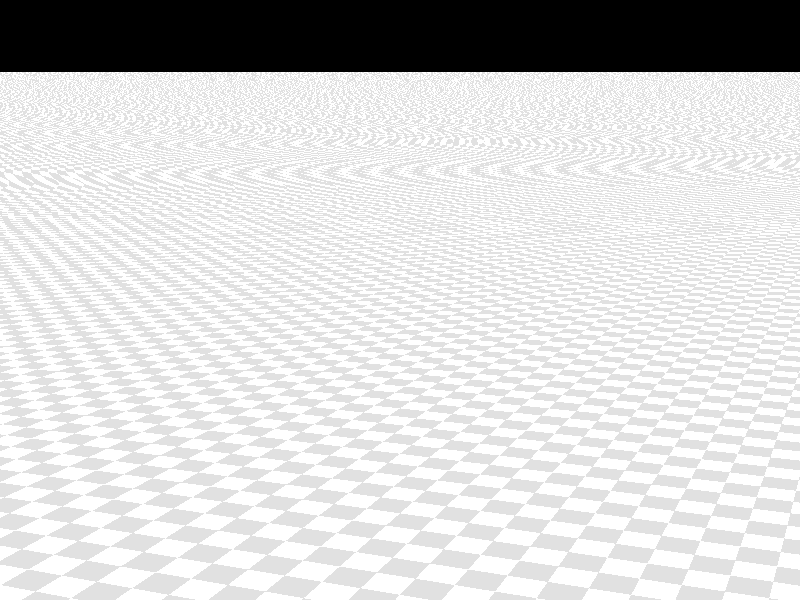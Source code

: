 #include "colors.inc"

camera {
    location <4, 2, -10>
    look_at 0
    angle 36
}

plane { <0, 1, 0>, -10
    pigment {
      checker color White, color Grey
    }
  }

light_source { <10, 10, -20> White }

